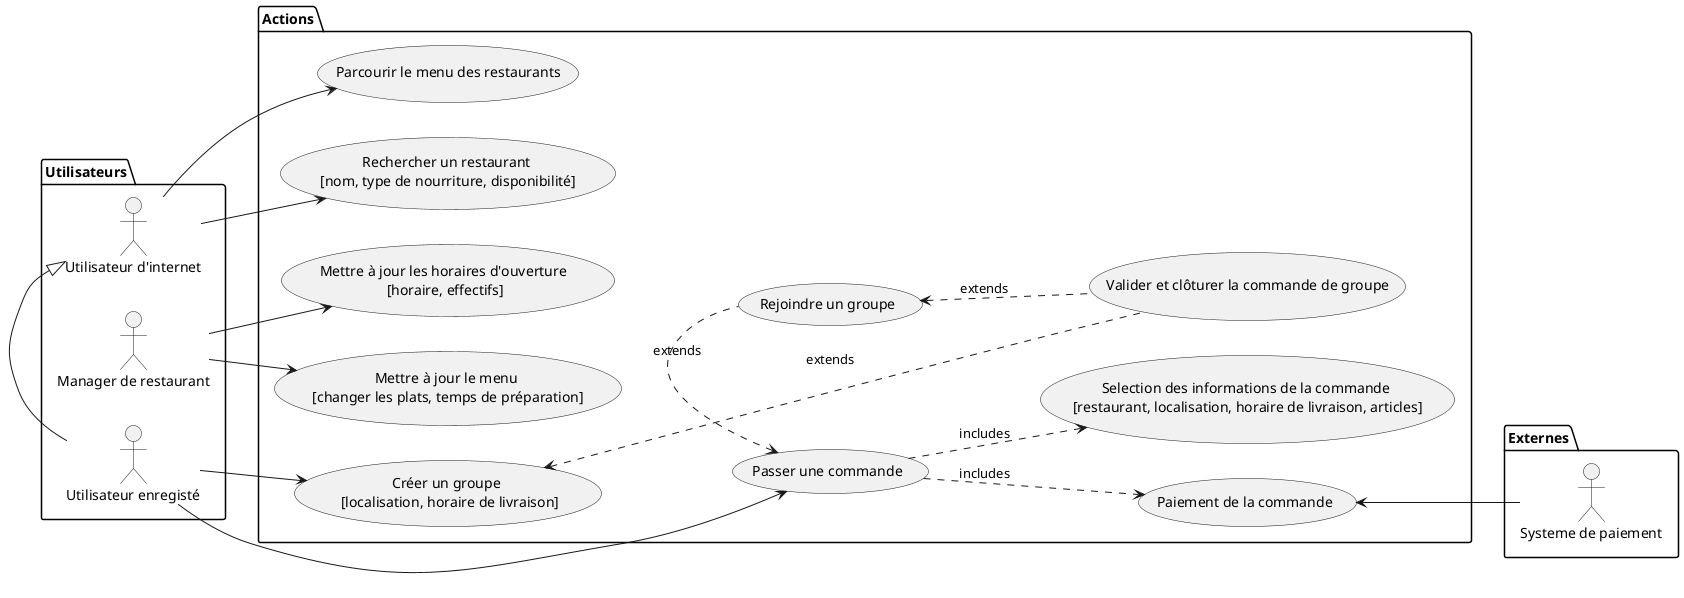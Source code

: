 @startuml

left to right direction
package Utilisateurs {
    :Manager de restaurant: as RestaurantManagerUser
    :Utilisateur enregisté: as RegisteredUser
    :Utilisateur d'internet: as InternetUser
}

InternetUser <|- RegisteredUser


package Externes {
    :Systeme de paiement: as PaymentSystem
}


package Actions {
    (Passer une commande) as (OrderCase)
    (Paiement de la commande) as (CommandPaymentCase)
    (Selection des informations de la commande \n[restaurant, localisation, horaire de livraison, articles]) as (InformationSelectionCase)

    (Créer un groupe \n [localisation, horaire de livraison]) as (GroupCreationCase)
    (Rejoindre un groupe) as (GroupJoinCase)
    (Valider et clôturer la commande de groupe) as (ValidateGroupCommand)

    (Parcourir le menu des restaurants) as (RestaurantMenuCase)
    (Rechercher un restaurant \n[nom, type de nourriture, disponibilité]) as (RestaurantCase)

    (Mettre à jour le menu \n[changer les plats, temps de préparation]) as (UpdateMenuCase)
    (Mettre à jour les horaires d'ouverture \n[horaire, effectifs]) as (UpdateOpeningHoursCase)

    RegisteredUser --> OrderCase
    RegisteredUser --> GroupCreationCase

    OrderCase ..> InformationSelectionCase: includes
    OrderCase ..> CommandPaymentCase: includes
    OrderCase <. GroupJoinCase: extends
    GroupJoinCase <.. ValidateGroupCommand: extends
    GroupCreationCase<... ValidateGroupCommand: extends

    CommandPaymentCase <-- PaymentSystem

    InternetUser --> RestaurantMenuCase
    InternetUser --> RestaurantCase

    RestaurantManagerUser --> UpdateMenuCase
    RestaurantManagerUser --> UpdateOpeningHoursCase
}
@enduml